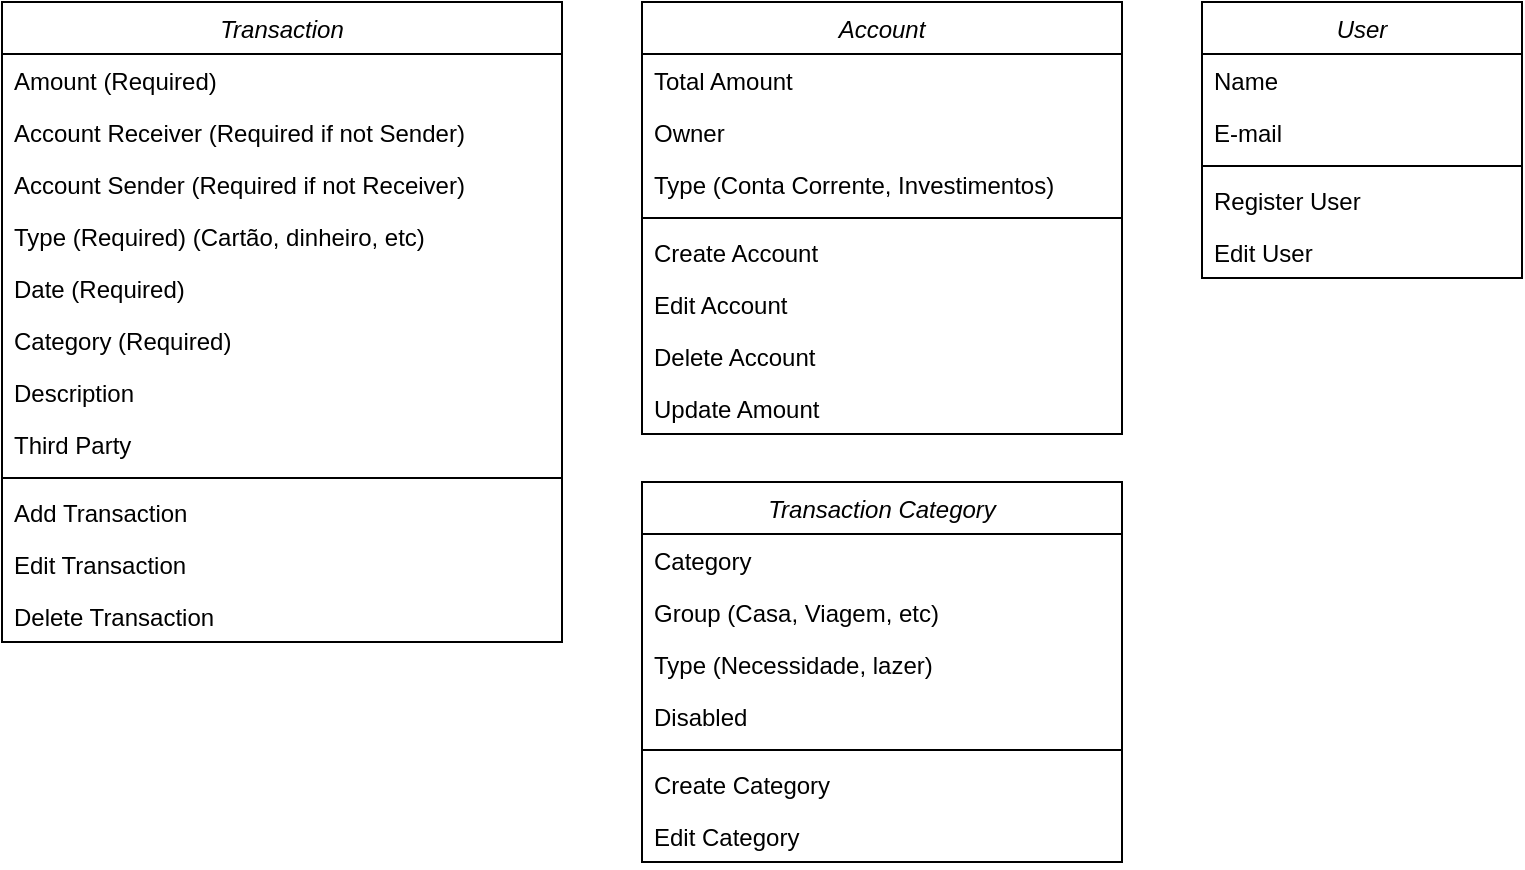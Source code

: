 <mxfile version="21.6.1" type="device">
  <diagram id="C5RBs43oDa-KdzZeNtuy" name="Page-1">
    <mxGraphModel dx="1194" dy="674" grid="1" gridSize="10" guides="1" tooltips="1" connect="1" arrows="1" fold="1" page="1" pageScale="1" pageWidth="827" pageHeight="1169" math="0" shadow="0">
      <root>
        <mxCell id="WIyWlLk6GJQsqaUBKTNV-0" />
        <mxCell id="WIyWlLk6GJQsqaUBKTNV-1" parent="WIyWlLk6GJQsqaUBKTNV-0" />
        <mxCell id="tuhCDTgr35NoIOxJDngr-1" value="Transaction" style="swimlane;fontStyle=2;align=center;verticalAlign=top;childLayout=stackLayout;horizontal=1;startSize=26;horizontalStack=0;resizeParent=1;resizeLast=0;collapsible=1;marginBottom=0;rounded=0;shadow=0;strokeWidth=1;" parent="WIyWlLk6GJQsqaUBKTNV-1" vertex="1">
          <mxGeometry x="40" y="40" width="280" height="320" as="geometry">
            <mxRectangle x="230" y="140" width="160" height="26" as="alternateBounds" />
          </mxGeometry>
        </mxCell>
        <mxCell id="tuhCDTgr35NoIOxJDngr-2" value="Amount (Required)" style="text;align=left;verticalAlign=top;spacingLeft=4;spacingRight=4;overflow=hidden;rotatable=0;points=[[0,0.5],[1,0.5]];portConstraint=eastwest;" parent="tuhCDTgr35NoIOxJDngr-1" vertex="1">
          <mxGeometry y="26" width="280" height="26" as="geometry" />
        </mxCell>
        <mxCell id="tuhCDTgr35NoIOxJDngr-3" value="Account Receiver (Required if not Sender)" style="text;align=left;verticalAlign=top;spacingLeft=4;spacingRight=4;overflow=hidden;rotatable=0;points=[[0,0.5],[1,0.5]];portConstraint=eastwest;rounded=0;shadow=0;html=0;" parent="tuhCDTgr35NoIOxJDngr-1" vertex="1">
          <mxGeometry y="52" width="280" height="26" as="geometry" />
        </mxCell>
        <mxCell id="tuhCDTgr35NoIOxJDngr-4" value="Account Sender (Required if not Receiver)" style="text;align=left;verticalAlign=top;spacingLeft=4;spacingRight=4;overflow=hidden;rotatable=0;points=[[0,0.5],[1,0.5]];portConstraint=eastwest;rounded=0;shadow=0;html=0;" parent="tuhCDTgr35NoIOxJDngr-1" vertex="1">
          <mxGeometry y="78" width="280" height="26" as="geometry" />
        </mxCell>
        <mxCell id="tuhCDTgr35NoIOxJDngr-20" value="Type (Required) (Cartão, dinheiro, etc)" style="text;align=left;verticalAlign=top;spacingLeft=4;spacingRight=4;overflow=hidden;rotatable=0;points=[[0,0.5],[1,0.5]];portConstraint=eastwest;rounded=0;shadow=0;html=0;" parent="tuhCDTgr35NoIOxJDngr-1" vertex="1">
          <mxGeometry y="104" width="280" height="26" as="geometry" />
        </mxCell>
        <mxCell id="tuhCDTgr35NoIOxJDngr-21" value="Date (Required)" style="text;align=left;verticalAlign=top;spacingLeft=4;spacingRight=4;overflow=hidden;rotatable=0;points=[[0,0.5],[1,0.5]];portConstraint=eastwest;rounded=0;shadow=0;html=0;" parent="tuhCDTgr35NoIOxJDngr-1" vertex="1">
          <mxGeometry y="130" width="280" height="26" as="geometry" />
        </mxCell>
        <mxCell id="tuhCDTgr35NoIOxJDngr-23" value="Category (Required)" style="text;align=left;verticalAlign=top;spacingLeft=4;spacingRight=4;overflow=hidden;rotatable=0;points=[[0,0.5],[1,0.5]];portConstraint=eastwest;rounded=0;shadow=0;html=0;" parent="tuhCDTgr35NoIOxJDngr-1" vertex="1">
          <mxGeometry y="156" width="280" height="26" as="geometry" />
        </mxCell>
        <mxCell id="tuhCDTgr35NoIOxJDngr-22" value="Description" style="text;align=left;verticalAlign=top;spacingLeft=4;spacingRight=4;overflow=hidden;rotatable=0;points=[[0,0.5],[1,0.5]];portConstraint=eastwest;rounded=0;shadow=0;html=0;" parent="tuhCDTgr35NoIOxJDngr-1" vertex="1">
          <mxGeometry y="182" width="280" height="26" as="geometry" />
        </mxCell>
        <mxCell id="tuhCDTgr35NoIOxJDngr-25" value="Third Party" style="text;align=left;verticalAlign=top;spacingLeft=4;spacingRight=4;overflow=hidden;rotatable=0;points=[[0,0.5],[1,0.5]];portConstraint=eastwest;rounded=0;shadow=0;html=0;" parent="tuhCDTgr35NoIOxJDngr-1" vertex="1">
          <mxGeometry y="208" width="280" height="26" as="geometry" />
        </mxCell>
        <mxCell id="tuhCDTgr35NoIOxJDngr-5" value="" style="line;html=1;strokeWidth=1;align=left;verticalAlign=middle;spacingTop=-1;spacingLeft=3;spacingRight=3;rotatable=0;labelPosition=right;points=[];portConstraint=eastwest;" parent="tuhCDTgr35NoIOxJDngr-1" vertex="1">
          <mxGeometry y="234" width="280" height="8" as="geometry" />
        </mxCell>
        <mxCell id="tuhCDTgr35NoIOxJDngr-6" value="Add Transaction" style="text;align=left;verticalAlign=top;spacingLeft=4;spacingRight=4;overflow=hidden;rotatable=0;points=[[0,0.5],[1,0.5]];portConstraint=eastwest;" parent="tuhCDTgr35NoIOxJDngr-1" vertex="1">
          <mxGeometry y="242" width="280" height="26" as="geometry" />
        </mxCell>
        <mxCell id="tuhCDTgr35NoIOxJDngr-27" value="Edit Transaction" style="text;align=left;verticalAlign=top;spacingLeft=4;spacingRight=4;overflow=hidden;rotatable=0;points=[[0,0.5],[1,0.5]];portConstraint=eastwest;" parent="tuhCDTgr35NoIOxJDngr-1" vertex="1">
          <mxGeometry y="268" width="280" height="26" as="geometry" />
        </mxCell>
        <mxCell id="tuhCDTgr35NoIOxJDngr-26" value="Delete Transaction" style="text;align=left;verticalAlign=top;spacingLeft=4;spacingRight=4;overflow=hidden;rotatable=0;points=[[0,0.5],[1,0.5]];portConstraint=eastwest;" parent="tuhCDTgr35NoIOxJDngr-1" vertex="1">
          <mxGeometry y="294" width="280" height="26" as="geometry" />
        </mxCell>
        <mxCell id="tuhCDTgr35NoIOxJDngr-8" value="Account" style="swimlane;fontStyle=2;align=center;verticalAlign=top;childLayout=stackLayout;horizontal=1;startSize=26;horizontalStack=0;resizeParent=1;resizeLast=0;collapsible=1;marginBottom=0;rounded=0;shadow=0;strokeWidth=1;" parent="WIyWlLk6GJQsqaUBKTNV-1" vertex="1">
          <mxGeometry x="360" y="40" width="240" height="216" as="geometry">
            <mxRectangle x="230" y="140" width="160" height="26" as="alternateBounds" />
          </mxGeometry>
        </mxCell>
        <mxCell id="tuhCDTgr35NoIOxJDngr-9" value="Total Amount" style="text;align=left;verticalAlign=top;spacingLeft=4;spacingRight=4;overflow=hidden;rotatable=0;points=[[0,0.5],[1,0.5]];portConstraint=eastwest;" parent="tuhCDTgr35NoIOxJDngr-8" vertex="1">
          <mxGeometry y="26" width="240" height="26" as="geometry" />
        </mxCell>
        <mxCell id="tuhCDTgr35NoIOxJDngr-10" value="Owner" style="text;align=left;verticalAlign=top;spacingLeft=4;spacingRight=4;overflow=hidden;rotatable=0;points=[[0,0.5],[1,0.5]];portConstraint=eastwest;rounded=0;shadow=0;html=0;" parent="tuhCDTgr35NoIOxJDngr-8" vertex="1">
          <mxGeometry y="52" width="240" height="26" as="geometry" />
        </mxCell>
        <mxCell id="tuhCDTgr35NoIOxJDngr-11" value="Type (Conta Corrente, Investimentos)" style="text;align=left;verticalAlign=top;spacingLeft=4;spacingRight=4;overflow=hidden;rotatable=0;points=[[0,0.5],[1,0.5]];portConstraint=eastwest;rounded=0;shadow=0;html=0;" parent="tuhCDTgr35NoIOxJDngr-8" vertex="1">
          <mxGeometry y="78" width="240" height="26" as="geometry" />
        </mxCell>
        <mxCell id="tuhCDTgr35NoIOxJDngr-12" value="" style="line;html=1;strokeWidth=1;align=left;verticalAlign=middle;spacingTop=-1;spacingLeft=3;spacingRight=3;rotatable=0;labelPosition=right;points=[];portConstraint=eastwest;" parent="tuhCDTgr35NoIOxJDngr-8" vertex="1">
          <mxGeometry y="104" width="240" height="8" as="geometry" />
        </mxCell>
        <mxCell id="tuhCDTgr35NoIOxJDngr-13" value="Create Account" style="text;align=left;verticalAlign=top;spacingLeft=4;spacingRight=4;overflow=hidden;rotatable=0;points=[[0,0.5],[1,0.5]];portConstraint=eastwest;" parent="tuhCDTgr35NoIOxJDngr-8" vertex="1">
          <mxGeometry y="112" width="240" height="26" as="geometry" />
        </mxCell>
        <mxCell id="tuhCDTgr35NoIOxJDngr-29" value="Edit Account" style="text;align=left;verticalAlign=top;spacingLeft=4;spacingRight=4;overflow=hidden;rotatable=0;points=[[0,0.5],[1,0.5]];portConstraint=eastwest;" parent="tuhCDTgr35NoIOxJDngr-8" vertex="1">
          <mxGeometry y="138" width="240" height="26" as="geometry" />
        </mxCell>
        <mxCell id="tuhCDTgr35NoIOxJDngr-30" value="Delete Account" style="text;align=left;verticalAlign=top;spacingLeft=4;spacingRight=4;overflow=hidden;rotatable=0;points=[[0,0.5],[1,0.5]];portConstraint=eastwest;" parent="tuhCDTgr35NoIOxJDngr-8" vertex="1">
          <mxGeometry y="164" width="240" height="26" as="geometry" />
        </mxCell>
        <mxCell id="tuhCDTgr35NoIOxJDngr-28" value="Update Amount" style="text;align=left;verticalAlign=top;spacingLeft=4;spacingRight=4;overflow=hidden;rotatable=0;points=[[0,0.5],[1,0.5]];portConstraint=eastwest;" parent="tuhCDTgr35NoIOxJDngr-8" vertex="1">
          <mxGeometry y="190" width="240" height="26" as="geometry" />
        </mxCell>
        <mxCell id="tuhCDTgr35NoIOxJDngr-14" value="User" style="swimlane;fontStyle=2;align=center;verticalAlign=top;childLayout=stackLayout;horizontal=1;startSize=26;horizontalStack=0;resizeParent=1;resizeLast=0;collapsible=1;marginBottom=0;rounded=0;shadow=0;strokeWidth=1;" parent="WIyWlLk6GJQsqaUBKTNV-1" vertex="1">
          <mxGeometry x="640" y="40" width="160" height="138" as="geometry">
            <mxRectangle x="230" y="140" width="160" height="26" as="alternateBounds" />
          </mxGeometry>
        </mxCell>
        <mxCell id="tuhCDTgr35NoIOxJDngr-15" value="Name" style="text;align=left;verticalAlign=top;spacingLeft=4;spacingRight=4;overflow=hidden;rotatable=0;points=[[0,0.5],[1,0.5]];portConstraint=eastwest;" parent="tuhCDTgr35NoIOxJDngr-14" vertex="1">
          <mxGeometry y="26" width="160" height="26" as="geometry" />
        </mxCell>
        <mxCell id="tuhCDTgr35NoIOxJDngr-16" value="E-mail" style="text;align=left;verticalAlign=top;spacingLeft=4;spacingRight=4;overflow=hidden;rotatable=0;points=[[0,0.5],[1,0.5]];portConstraint=eastwest;rounded=0;shadow=0;html=0;" parent="tuhCDTgr35NoIOxJDngr-14" vertex="1">
          <mxGeometry y="52" width="160" height="26" as="geometry" />
        </mxCell>
        <mxCell id="tuhCDTgr35NoIOxJDngr-18" value="" style="line;html=1;strokeWidth=1;align=left;verticalAlign=middle;spacingTop=-1;spacingLeft=3;spacingRight=3;rotatable=0;labelPosition=right;points=[];portConstraint=eastwest;" parent="tuhCDTgr35NoIOxJDngr-14" vertex="1">
          <mxGeometry y="78" width="160" height="8" as="geometry" />
        </mxCell>
        <mxCell id="tuhCDTgr35NoIOxJDngr-19" value="Register User" style="text;align=left;verticalAlign=top;spacingLeft=4;spacingRight=4;overflow=hidden;rotatable=0;points=[[0,0.5],[1,0.5]];portConstraint=eastwest;" parent="tuhCDTgr35NoIOxJDngr-14" vertex="1">
          <mxGeometry y="86" width="160" height="26" as="geometry" />
        </mxCell>
        <mxCell id="tuhCDTgr35NoIOxJDngr-31" value="Edit User" style="text;align=left;verticalAlign=top;spacingLeft=4;spacingRight=4;overflow=hidden;rotatable=0;points=[[0,0.5],[1,0.5]];portConstraint=eastwest;" parent="tuhCDTgr35NoIOxJDngr-14" vertex="1">
          <mxGeometry y="112" width="160" height="26" as="geometry" />
        </mxCell>
        <mxCell id="tuhCDTgr35NoIOxJDngr-32" value="Transaction Category" style="swimlane;fontStyle=2;align=center;verticalAlign=top;childLayout=stackLayout;horizontal=1;startSize=26;horizontalStack=0;resizeParent=1;resizeLast=0;collapsible=1;marginBottom=0;rounded=0;shadow=0;strokeWidth=1;" parent="WIyWlLk6GJQsqaUBKTNV-1" vertex="1">
          <mxGeometry x="360" y="280" width="240" height="190" as="geometry">
            <mxRectangle x="230" y="140" width="160" height="26" as="alternateBounds" />
          </mxGeometry>
        </mxCell>
        <mxCell id="tuhCDTgr35NoIOxJDngr-33" value="Category" style="text;align=left;verticalAlign=top;spacingLeft=4;spacingRight=4;overflow=hidden;rotatable=0;points=[[0,0.5],[1,0.5]];portConstraint=eastwest;" parent="tuhCDTgr35NoIOxJDngr-32" vertex="1">
          <mxGeometry y="26" width="240" height="26" as="geometry" />
        </mxCell>
        <mxCell id="tuhCDTgr35NoIOxJDngr-34" value="Group (Casa, Viagem, etc)" style="text;align=left;verticalAlign=top;spacingLeft=4;spacingRight=4;overflow=hidden;rotatable=0;points=[[0,0.5],[1,0.5]];portConstraint=eastwest;rounded=0;shadow=0;html=0;" parent="tuhCDTgr35NoIOxJDngr-32" vertex="1">
          <mxGeometry y="52" width="240" height="26" as="geometry" />
        </mxCell>
        <mxCell id="tuhCDTgr35NoIOxJDngr-38" value="Type (Necessidade, lazer)" style="text;align=left;verticalAlign=top;spacingLeft=4;spacingRight=4;overflow=hidden;rotatable=0;points=[[0,0.5],[1,0.5]];portConstraint=eastwest;rounded=0;shadow=0;html=0;" parent="tuhCDTgr35NoIOxJDngr-32" vertex="1">
          <mxGeometry y="78" width="240" height="26" as="geometry" />
        </mxCell>
        <mxCell id="tuhCDTgr35NoIOxJDngr-39" value="Disabled" style="text;align=left;verticalAlign=top;spacingLeft=4;spacingRight=4;overflow=hidden;rotatable=0;points=[[0,0.5],[1,0.5]];portConstraint=eastwest;rounded=0;shadow=0;html=0;" parent="tuhCDTgr35NoIOxJDngr-32" vertex="1">
          <mxGeometry y="104" width="240" height="26" as="geometry" />
        </mxCell>
        <mxCell id="tuhCDTgr35NoIOxJDngr-35" value="" style="line;html=1;strokeWidth=1;align=left;verticalAlign=middle;spacingTop=-1;spacingLeft=3;spacingRight=3;rotatable=0;labelPosition=right;points=[];portConstraint=eastwest;" parent="tuhCDTgr35NoIOxJDngr-32" vertex="1">
          <mxGeometry y="130" width="240" height="8" as="geometry" />
        </mxCell>
        <mxCell id="tuhCDTgr35NoIOxJDngr-36" value="Create Category" style="text;align=left;verticalAlign=top;spacingLeft=4;spacingRight=4;overflow=hidden;rotatable=0;points=[[0,0.5],[1,0.5]];portConstraint=eastwest;" parent="tuhCDTgr35NoIOxJDngr-32" vertex="1">
          <mxGeometry y="138" width="240" height="26" as="geometry" />
        </mxCell>
        <mxCell id="tuhCDTgr35NoIOxJDngr-37" value="Edit Category" style="text;align=left;verticalAlign=top;spacingLeft=4;spacingRight=4;overflow=hidden;rotatable=0;points=[[0,0.5],[1,0.5]];portConstraint=eastwest;" parent="tuhCDTgr35NoIOxJDngr-32" vertex="1">
          <mxGeometry y="164" width="240" height="26" as="geometry" />
        </mxCell>
      </root>
    </mxGraphModel>
  </diagram>
</mxfile>
